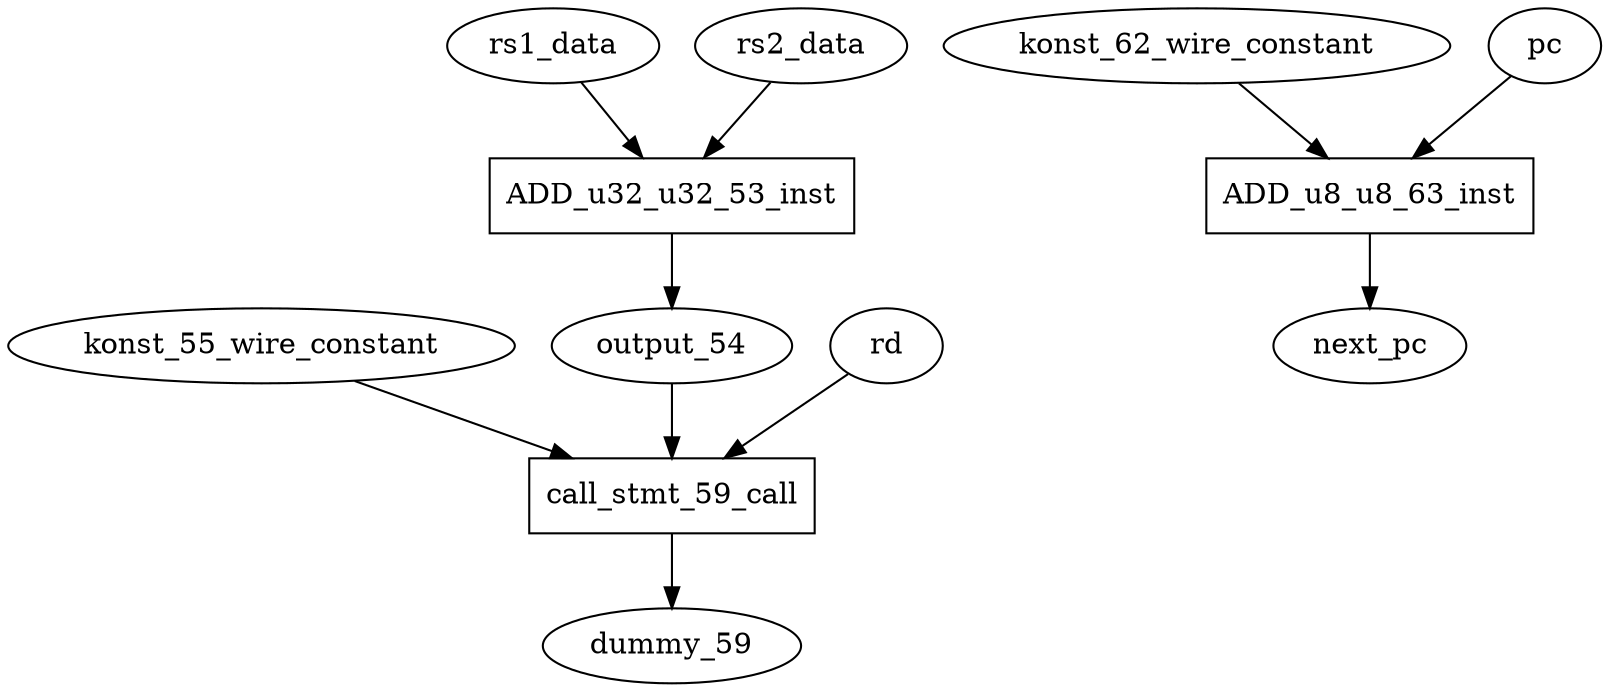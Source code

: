 digraph data_path {
  dummy_59 [shape=ellipse];
  konst_55_wire_constant [shape=ellipse];
  konst_62_wire_constant [shape=ellipse];
  output_54 [shape=ellipse];
  ADD_u32_u32_53_inst [shape=rectangle];
rs1_data  -> ADD_u32_u32_53_inst;
rs2_data  -> ADD_u32_u32_53_inst;
ADD_u32_u32_53_inst -> output_54;
  ADD_u8_u8_63_inst [shape=rectangle];
pc  -> ADD_u8_u8_63_inst;
konst_62_wire_constant  -> ADD_u8_u8_63_inst;
ADD_u8_u8_63_inst -> next_pc;
  call_stmt_59_call [shape=rectangle];
konst_55_wire_constant  -> call_stmt_59_call;
rd  -> call_stmt_59_call;
output_54  -> call_stmt_59_call;
call_stmt_59_call -> dummy_59;
}
